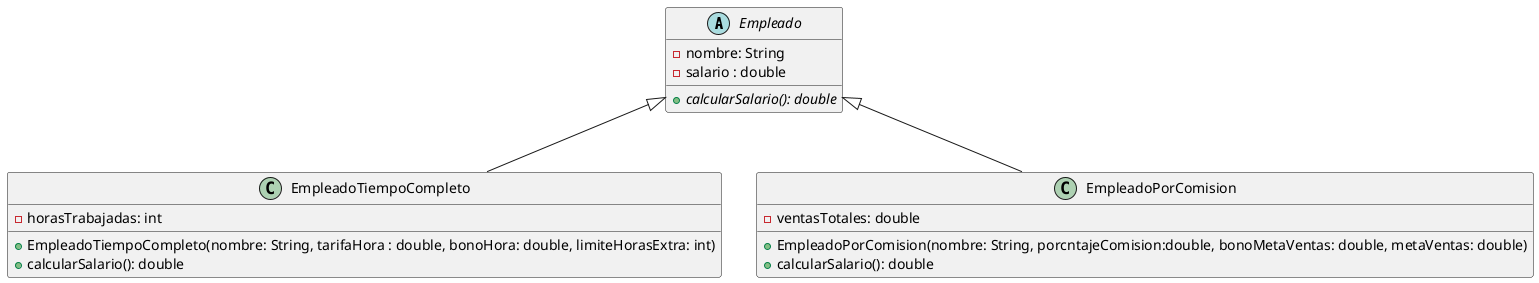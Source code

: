 @startuml
abstract class Empleado{
    -nombre: String
    -salario : double
    {abstract} + calcularSalario(): double
}
class EmpleadoTiempoCompleto extends Empleado{
    -horasTrabajadas: int
    +EmpleadoTiempoCompleto(nombre: String, tarifaHora : double, bonoHora: double, limiteHorasExtra: int)
    +calcularSalario(): double 
}   
class EmpleadoPorComision extends Empleado{
    -ventasTotales: double
    +EmpleadoPorComision(nombre: String, porcntajeComision:double, bonoMetaVentas: double, metaVentas: double)
    +calcularSalario(): double
}
@enduml